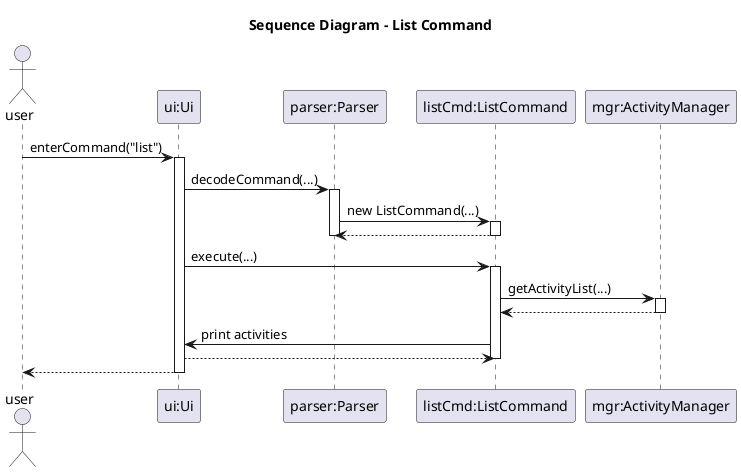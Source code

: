 @startuml
title Sequence Diagram - List Command
actor user

participant "ui:Ui" as ui
participant "parser:Parser" as parser
participant "listCmd:ListCommand" as listCmd
participant "mgr:ActivityManager" as mgr

user -> ui : enterCommand("list")
activate ui
ui -> parser : decodeCommand(...)
activate parser
parser -> listCmd : new ListCommand(...)
activate listCmd
listCmd --> parser :
deactivate listCmd
deactivate parser

ui -> listCmd : execute(...)
activate listCmd
listCmd -> mgr : getActivityList(...)
activate mgr
mgr --> listCmd :
deactivate mgr

listCmd -> ui : print activities
ui --> listCmd :
deactivate listCmd
ui --> user :
deactivate ui
@enduml
